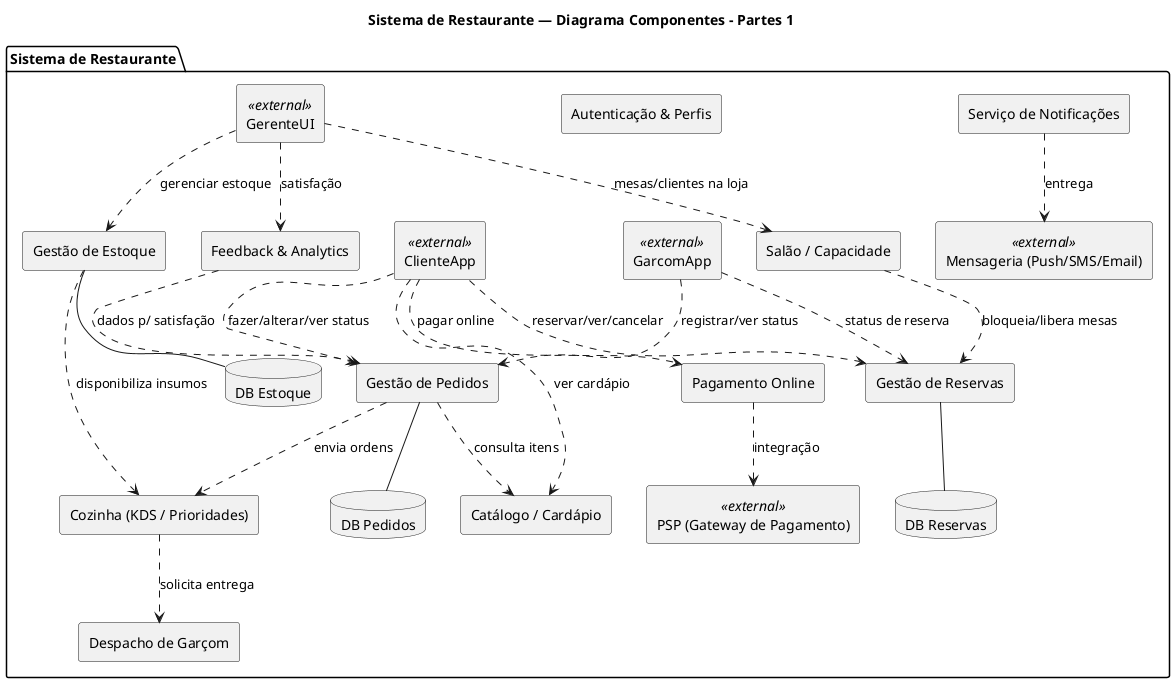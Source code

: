 @startuml componentes - restaurante - partes1
title Sistema de Restaurante — Diagrama Componentes - Partes 1
skinparam componentStyle rectangle

package "Sistema de Restaurante" as SR {

  [Catálogo / Cardápio]            as Catalogo
  [Gestão de Reservas]             as Reservas
  [Gestão de Pedidos]              as Pedidos
  [Cozinha (KDS / Prioridades)]    as Cozinha
  [Despacho de Garçom]             as Dispatch
  [Salão / Capacidade]             as Salao
  [Gestão de Estoque]              as Estoque
  [Feedback & Analytics]           as Analytics
  [Serviço de Notificações]        as Notificacoes
  [Pagamento Online]               as Pagamento
  [Autenticação & Perfis]          as Auth

  ' Relações internas coerentes com os casos de uso
  Pedidos ..> Catalogo    : consulta itens
  Pedidos ..> Cozinha     : envia ordens
  Cozinha ..> Dispatch    : solicita entrega
  Estoque ..> Cozinha     : disponibiliza insumos
  Salao ..> Reservas      : bloqueia/libera mesas
  Analytics ..> Pedidos   : dados p/ satisfação

  ' Front-ends (atores como clientes)
  [ClienteApp]  <<external>>
  [GarcomApp]   <<external>>
  [GerenteUI]   <<external>>

  ClienteApp ..> Catalogo    : ver cardápio
  ClienteApp ..> Pedidos     : fazer/alterar/ver status
  ClienteApp ..> Reservas    : reservar/ver/cancelar
  ClienteApp ..> Pagamento   : pagar online

  GarcomApp  ..> Pedidos     : registrar/ver status
  GarcomApp  ..> Reservas    : status de reserva

  GerenteUI  ..> Salao       : mesas/clientes na loja
  GerenteUI  ..> Estoque     : gerenciar estoque
  GerenteUI  ..> Analytics   : satisfação

  ' Serviços externos
  [PSP (Gateway de Pagamento)] as PSP <<external>>
  [Mensageria (Push/SMS/Email)] as MSG <<external>>
  Pagamento ..> PSP : integração
  Notificacoes ..> MSG : entrega

  ' (Opcional) Bancos de dados como componentes
  database "DB Reservas" as DBR
  database "DB Pedidos"  as DBP
  database "DB Estoque"  as DBE
  Reservas -- DBR
  Pedidos  -- DBP
  Estoque  -- DBE
}

@enduml
